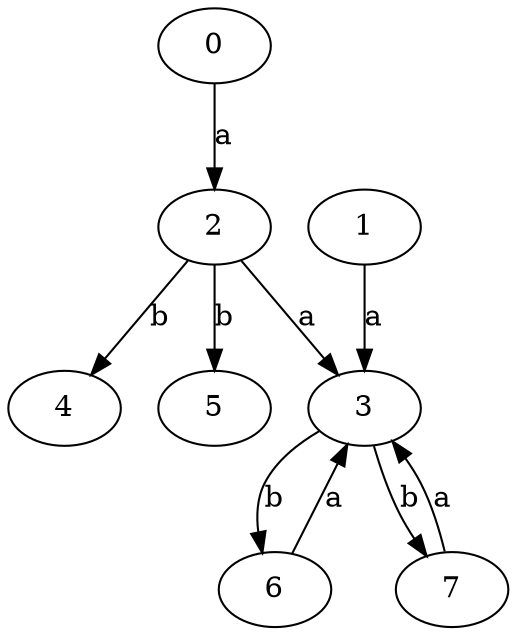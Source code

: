 strict digraph  {
0;
2;
3;
4;
5;
6;
1;
7;
0 -> 2  [label=a];
2 -> 3  [label=a];
2 -> 4  [label=b];
2 -> 5  [label=b];
3 -> 6  [label=b];
3 -> 7  [label=b];
6 -> 3  [label=a];
1 -> 3  [label=a];
7 -> 3  [label=a];
}
